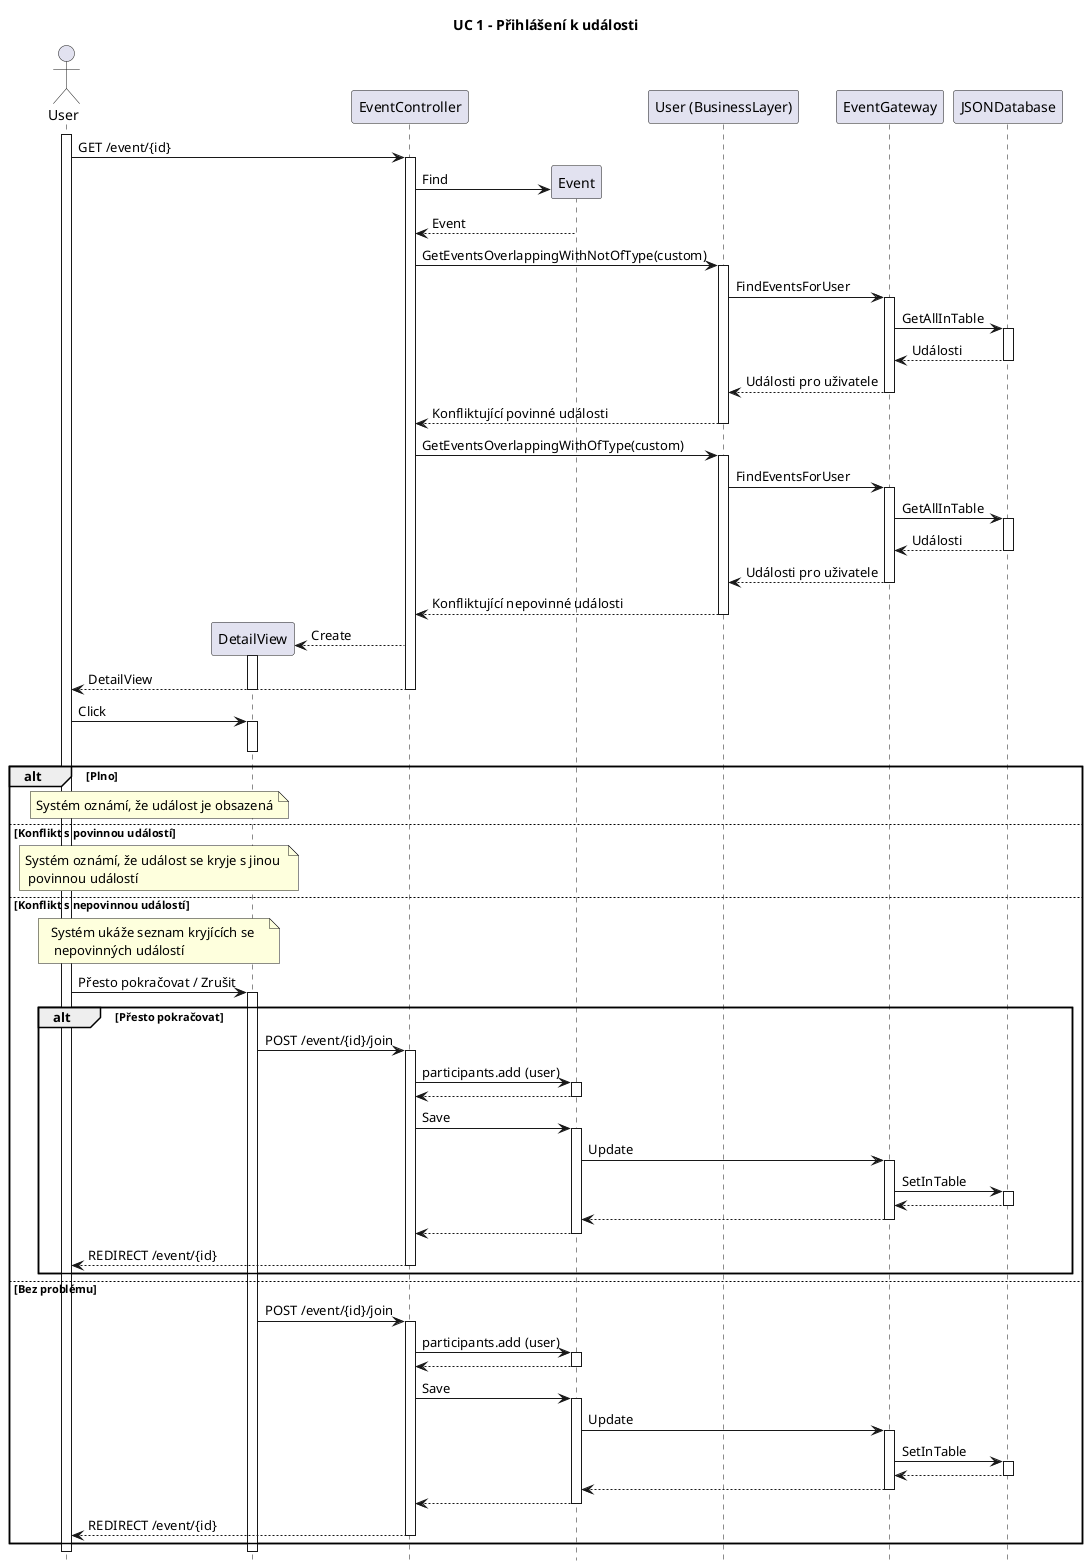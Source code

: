 @startuml

hide footbox
title UC 1 - Přihlášení k události

actor "User" as U
participant "DetailView" as DV
participant "EventController" as EC
participant "Event" as EV
participant "User (BusinessLayer)" as UBL
participant "EventGateway" as EG
participant "JSONDatabase" as DB

activate U
autoactivate on

U -> EC : GET /event/{id}

' Model Data
EC -> EV ** : Find
EC <-- EV : Event

' Required conflicts

EC -> UBL : GetEventsOverlappingWithNotOfType(custom)

UBL -> EG : FindEventsForUser

EG -> DB : GetAllInTable
EG <-- DB : Události

UBL <-- EG : Události pro uživatele

EC <-- UBL : Konfliktující povinné události

' Optional conclicts
EC -> UBL : GetEventsOverlappingWithOfType(custom)

UBL -> EG : FindEventsForUser

EG -> DB : GetAllInTable
EG <-- DB : Události

UBL <-- EG : Události pro uživatele

EC <-- UBL : Konfliktující nepovinné události

' Returns DetailView
EC --> DV ** : Create
activate DV
U <-- EC : DetailView

deactivate DV
U -> DV : Click

alt Plno
  	note over U,DV : Systém oznámí, že událost je obsazená
else Konflikt s povinnou událostí
  	note over U, DV : Systém oznámí, že událost se kryje s jinou \n povinnou událostí
else Konflikt s nepovinnou událostí
  	note over U, DV : Systém ukáže seznam kryjících se \n nepovinných událostí
    deactivate DV
	U -> DV : Přesto pokračovat / Zrušit
	alt Přesto pokračovat
    	DV -> EC : POST /event/{id}/join
        EC -> EV : participants.add (user)
        EC <-- EV :
        EC -> EV : Save
        EV -> EG : Update
        EG -> DB : SetInTable
        EG <-- DB :
        EV <-- EG :
        EC <-- EV :
        U <-- EC : REDIRECT /event/{id}
    end
else Bez problému
    DV -> EC : POST /event/{id}/join
    EC -> EV : participants.add (user)
    EC <-- EV :
    EC -> EV : Save
    EV -> EG : Update
    EG -> DB : SetInTable
    EG <-- DB :
    EV <-- EG :
    EC <-- EV :
    U <-- EC : REDIRECT /event/{id}
end

@enduml